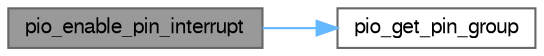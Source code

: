 digraph "pio_enable_pin_interrupt"
{
 // LATEX_PDF_SIZE
  bgcolor="transparent";
  edge [fontname=FreeSans,fontsize=10,labelfontname=FreeSans,labelfontsize=10];
  node [fontname=FreeSans,fontsize=10,shape=box,height=0.2,width=0.4];
  rankdir="LR";
  Node1 [label="pio_enable_pin_interrupt",height=0.2,width=0.4,color="gray40", fillcolor="grey60", style="filled", fontcolor="black",tooltip="Enable interrupt for a GPIO pin."];
  Node1 -> Node2 [color="steelblue1",style="solid"];
  Node2 [label="pio_get_pin_group",height=0.2,width=0.4,color="grey40", fillcolor="white", style="filled",URL="$group__sam__drivers__pio__group.html#gaf37309a52c59d5e2116d649f6fdd98c9",tooltip="Return GPIO port for a GPIO pin."];
}
